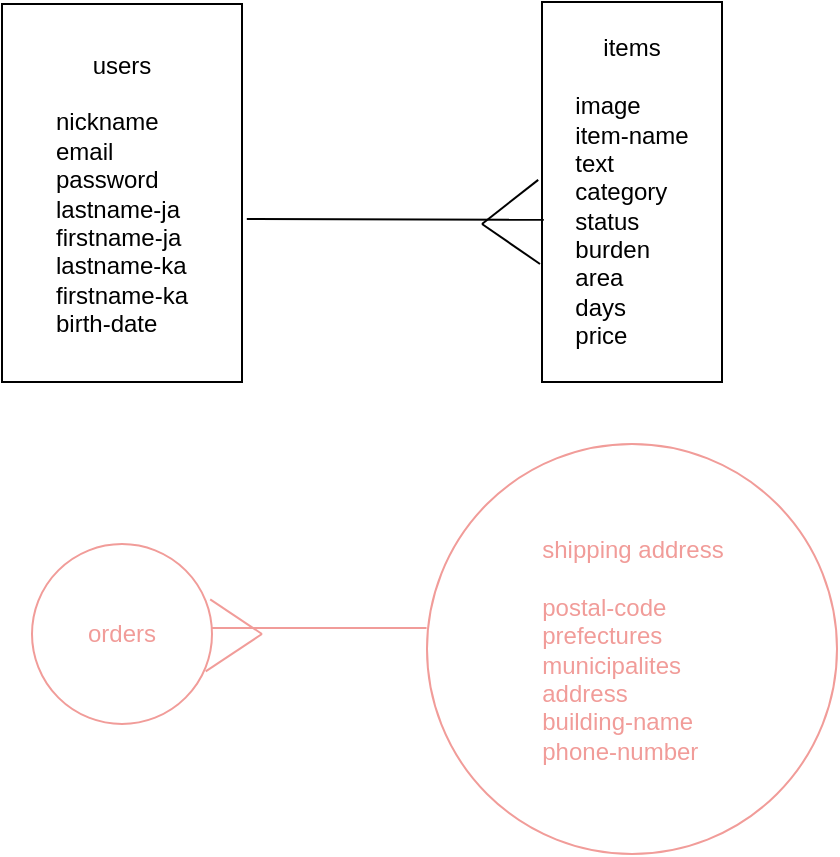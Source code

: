 <mxfile version="14.3.2" type="github">
  <diagram id="gEi0c6ULxLhcL9KIZzeO" name="Page-1">
    <mxGraphModel dx="1138" dy="508" grid="1" gridSize="10" guides="1" tooltips="1" connect="1" arrows="1" fold="1" page="1" pageScale="1" pageWidth="827" pageHeight="1169" math="0" shadow="0">
      <root>
        <mxCell id="0" />
        <mxCell id="1" parent="0" />
        <mxCell id="NaHK_tMhCK8rq2DNxwgl-1" value="users&lt;br&gt;&lt;br&gt;&lt;div style=&quot;text-align: left&quot;&gt;&lt;span&gt;nickname&lt;/span&gt;&lt;/div&gt;&lt;div style=&quot;text-align: left&quot;&gt;&lt;span&gt;email&lt;/span&gt;&lt;/div&gt;&lt;div style=&quot;text-align: left&quot;&gt;password&lt;/div&gt;&lt;div style=&quot;text-align: left&quot;&gt;lastname-ja&lt;/div&gt;&lt;div style=&quot;text-align: left&quot;&gt;firstname-ja&lt;/div&gt;&lt;div style=&quot;text-align: left&quot;&gt;&lt;div&gt;lastname-ka&lt;/div&gt;&lt;div&gt;firstname-ka&lt;/div&gt;&lt;div&gt;birth-date&lt;/div&gt;&lt;/div&gt;" style="rounded=0;whiteSpace=wrap;html=1;align=center;" parent="1" vertex="1">
          <mxGeometry x="180" y="100" width="120" height="189" as="geometry" />
        </mxCell>
        <mxCell id="NaHK_tMhCK8rq2DNxwgl-2" value="&lt;div&gt;&lt;span&gt;items&lt;/span&gt;&lt;/div&gt;&lt;div&gt;&lt;br&gt;&lt;/div&gt;&lt;div style=&quot;text-align: left&quot;&gt;image&lt;/div&gt;&lt;div style=&quot;text-align: left&quot;&gt;item-name&lt;/div&gt;&lt;div style=&quot;text-align: left&quot;&gt;text&lt;/div&gt;&lt;div style=&quot;text-align: left&quot;&gt;category&lt;/div&gt;&lt;div style=&quot;text-align: left&quot;&gt;status&lt;/div&gt;&lt;div style=&quot;text-align: left&quot;&gt;burden&lt;/div&gt;&lt;div style=&quot;text-align: left&quot;&gt;area&lt;/div&gt;&lt;div style=&quot;text-align: left&quot;&gt;days&lt;/div&gt;&lt;div style=&quot;text-align: left&quot;&gt;price&lt;/div&gt;" style="rounded=0;whiteSpace=wrap;html=1;" parent="1" vertex="1">
          <mxGeometry x="450" y="99" width="90" height="190" as="geometry" />
        </mxCell>
        <mxCell id="NaHK_tMhCK8rq2DNxwgl-8" value="&lt;font color=&quot;#f19c99&quot;&gt;orders&lt;br&gt;&lt;/font&gt;" style="ellipse;whiteSpace=wrap;html=1;aspect=fixed;strokeColor=#F19C99;" parent="1" vertex="1">
          <mxGeometry x="195" y="370" width="90" height="90" as="geometry" />
        </mxCell>
        <mxCell id="NaHK_tMhCK8rq2DNxwgl-9" value="&lt;font color=&quot;#f19c99&quot;&gt;shipping address&lt;br&gt;&lt;br&gt;&lt;/font&gt;&lt;div style=&quot;text-align: left&quot;&gt;&lt;font color=&quot;#f19c99&quot;&gt;postal-code&lt;/font&gt;&lt;/div&gt;&lt;div style=&quot;text-align: left&quot;&gt;&lt;font color=&quot;#f19c99&quot;&gt;prefectures&lt;/font&gt;&lt;/div&gt;&lt;div style=&quot;text-align: left&quot;&gt;&lt;font color=&quot;#f19c99&quot;&gt;municipalites&lt;/font&gt;&lt;/div&gt;&lt;div style=&quot;text-align: left&quot;&gt;&lt;font color=&quot;#f19c99&quot;&gt;address&lt;/font&gt;&lt;/div&gt;&lt;div style=&quot;text-align: left&quot;&gt;&lt;font color=&quot;#f19c99&quot;&gt;building-name&lt;/font&gt;&lt;/div&gt;&lt;div style=&quot;text-align: left&quot;&gt;&lt;font color=&quot;#f19c99&quot;&gt;phone-number&lt;/font&gt;&lt;/div&gt;" style="ellipse;whiteSpace=wrap;html=1;aspect=fixed;strokeColor=#F19C99;" parent="1" vertex="1">
          <mxGeometry x="392.5" y="320" width="205" height="205" as="geometry" />
        </mxCell>
        <mxCell id="NaHK_tMhCK8rq2DNxwgl-10" value="" style="endArrow=none;html=1;strokeColor=#F19C99;entryX=-0.001;entryY=0.449;entryDx=0;entryDy=0;entryPerimeter=0;" parent="1" target="NaHK_tMhCK8rq2DNxwgl-9" edge="1">
          <mxGeometry width="50" height="50" relative="1" as="geometry">
            <mxPoint x="285" y="412" as="sourcePoint" />
            <mxPoint x="430" y="230" as="targetPoint" />
            <Array as="points" />
          </mxGeometry>
        </mxCell>
        <mxCell id="NaHK_tMhCK8rq2DNxwgl-18" value="" style="endArrow=none;html=1;exitX=-0.021;exitY=0.468;exitDx=0;exitDy=0;exitPerimeter=0;" parent="1" source="NaHK_tMhCK8rq2DNxwgl-2" edge="1">
          <mxGeometry width="50" height="50" relative="1" as="geometry">
            <mxPoint x="430" y="160" as="sourcePoint" />
            <mxPoint x="420" y="210" as="targetPoint" />
            <Array as="points" />
          </mxGeometry>
        </mxCell>
        <mxCell id="NaHK_tMhCK8rq2DNxwgl-19" value="" style="endArrow=none;html=1;" parent="1" edge="1">
          <mxGeometry width="50" height="50" relative="1" as="geometry">
            <mxPoint x="420" y="210" as="sourcePoint" />
            <mxPoint x="449" y="230" as="targetPoint" />
            <Array as="points" />
          </mxGeometry>
        </mxCell>
        <mxCell id="NaHK_tMhCK8rq2DNxwgl-23" value="" style="endArrow=none;html=1;strokeColor=#000000;fontColor=#000000;exitX=1.02;exitY=0.569;exitDx=0;exitDy=0;exitPerimeter=0;entryX=0.01;entryY=0.573;entryDx=0;entryDy=0;entryPerimeter=0;" parent="1" source="NaHK_tMhCK8rq2DNxwgl-1" target="NaHK_tMhCK8rq2DNxwgl-2" edge="1">
          <mxGeometry width="50" height="50" relative="1" as="geometry">
            <mxPoint x="430" y="220" as="sourcePoint" />
            <mxPoint x="480" y="170" as="targetPoint" />
            <Array as="points" />
          </mxGeometry>
        </mxCell>
        <mxCell id="NaHK_tMhCK8rq2DNxwgl-26" value="" style="endArrow=none;html=1;strokeColor=#F19C99;fontColor=#000000;exitX=0.99;exitY=0.308;exitDx=0;exitDy=0;exitPerimeter=0;" parent="1" edge="1" source="NaHK_tMhCK8rq2DNxwgl-8">
          <mxGeometry width="50" height="50" relative="1" as="geometry">
            <mxPoint x="270" y="510" as="sourcePoint" />
            <mxPoint x="310" y="415" as="targetPoint" />
            <Array as="points">
              <mxPoint x="310" y="415" />
            </Array>
          </mxGeometry>
        </mxCell>
        <mxCell id="vYO40AL5wCR5Jdw7mFY_-1" value="" style="endArrow=none;html=1;strokeColor=#F19C99;fontColor=#000000;exitX=0.965;exitY=0.708;exitDx=0;exitDy=0;exitPerimeter=0;" edge="1" parent="1" source="NaHK_tMhCK8rq2DNxwgl-8">
          <mxGeometry width="50" height="50" relative="1" as="geometry">
            <mxPoint x="250" y="570" as="sourcePoint" />
            <mxPoint x="310" y="415" as="targetPoint" />
          </mxGeometry>
        </mxCell>
      </root>
    </mxGraphModel>
  </diagram>
</mxfile>
